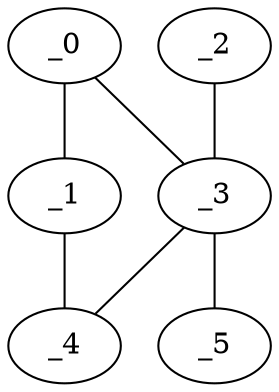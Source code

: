 graph WP1_0050 {
	_0	 [x="0.534482",
		y="3.0229"];
	_1	 [x="0.920374",
		y="1.00403"];
	_0 -- _1;
	_3	 [x="2.01",
		y="0.48"];
	_0 -- _3;
	_4	 [x="0.680706",
		y="1.99545"];
	_1 -- _4;
	_2	 [x="2.89859",
		y="3.50725"];
	_2 -- _3;
	_3 -- _4;
	_5	 [x="1.86062",
		y="0.5567"];
	_3 -- _5;
}
